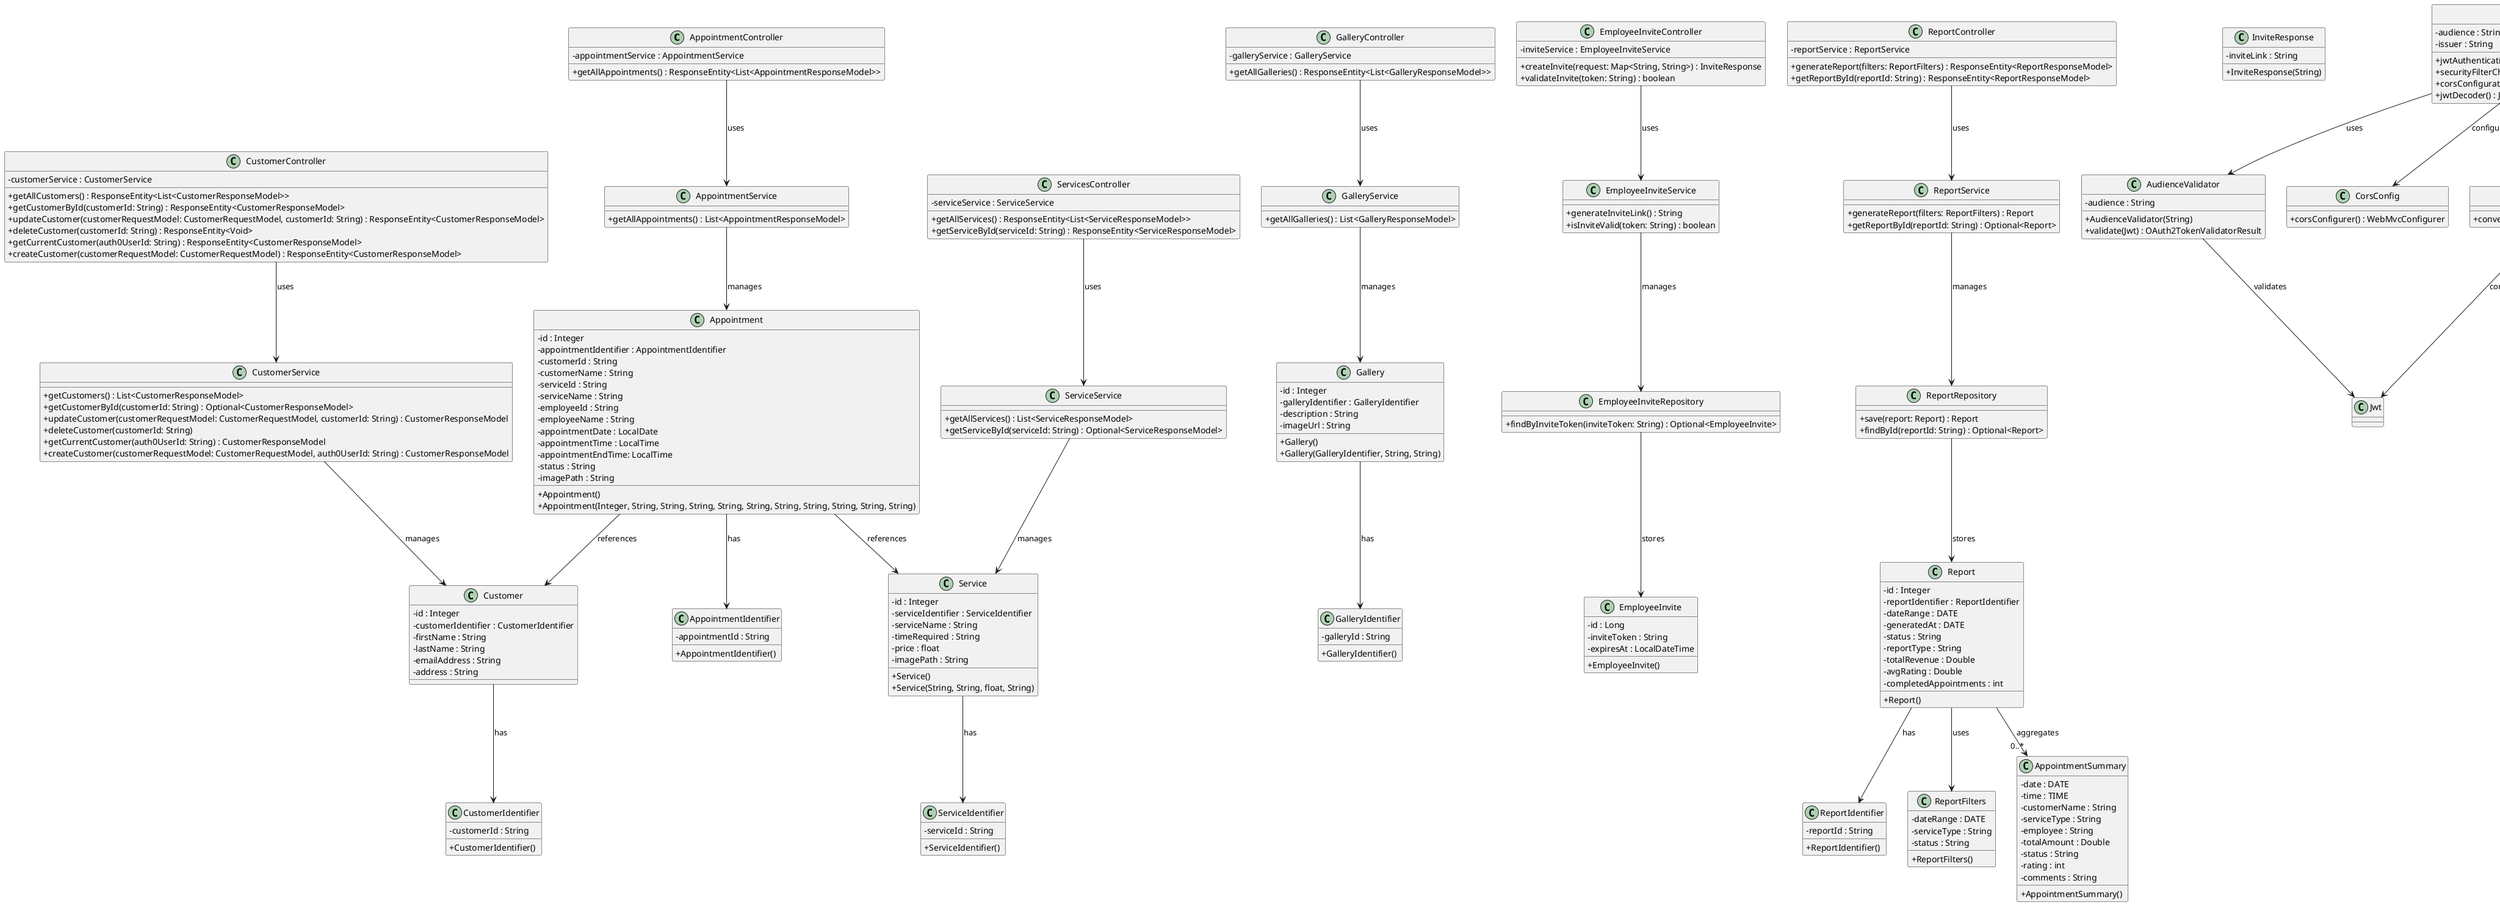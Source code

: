 @startuml
skinparam classAttributeIconSize 0

' ------------------------ CONTROLLERS ------------------------
class AppointmentController {
    - appointmentService : AppointmentService
    + getAllAppointments() : ResponseEntity<List<AppointmentResponseModel>>
}

class ServicesController {
    - serviceService : ServiceService
    + getAllServices() : ResponseEntity<List<ServiceResponseModel>>
    + getServiceById(serviceId: String) : ResponseEntity<ServiceResponseModel>
}

class GalleryController {
    - galleryService : GalleryService
    + getAllGalleries() : ResponseEntity<List<GalleryResponseModel>>
}

class CustomerController {
    - customerService : CustomerService
    + getAllCustomers() : ResponseEntity<List<CustomerResponseModel>>
    + getCustomerById(customerId: String) : ResponseEntity<CustomerResponseModel>
    + updateCustomer(customerRequestModel: CustomerRequestModel, customerId: String) : ResponseEntity<CustomerResponseModel>
    + deleteCustomer(customerId: String) : ResponseEntity<Void>
    + getCurrentCustomer(auth0UserId: String) : ResponseEntity<CustomerResponseModel>
    + createCustomer(customerRequestModel: CustomerRequestModel) : ResponseEntity<CustomerResponseModel>
}

class EmployeeInviteController {
    - inviteService : EmployeeInviteService
    + createInvite(request: Map<String, String>) : InviteResponse
    + validateInvite(token: String) : boolean
}

class ReportController {
    - reportService : ReportService
    + generateReport(filters: ReportFilters) : ResponseEntity<ReportResponseModel>
    + getReportById(reportId: String) : ResponseEntity<ReportResponseModel>
}

' ------------------------ SERVICES ------------------------
class AppointmentService {
    + getAllAppointments() : List<AppointmentResponseModel>
}

class ServiceService {
    + getAllServices() : List<ServiceResponseModel>
    + getServiceById(serviceId: String) : Optional<ServiceResponseModel>
}

class GalleryService {
    + getAllGalleries() : List<GalleryResponseModel>
}

class CustomerService {
    + getCustomers() : List<CustomerResponseModel>
    + getCustomerById(customerId: String) : Optional<CustomerResponseModel>
    + updateCustomer(customerRequestModel: CustomerRequestModel, customerId: String) : CustomerResponseModel
    + deleteCustomer(customerId: String)
    + getCurrentCustomer(auth0UserId: String) : CustomerResponseModel
    + createCustomer(customerRequestModel: CustomerRequestModel, auth0UserId: String) : CustomerResponseModel
}

class EmployeeInviteService {
    + generateInviteLink() : String
    + isInviteValid(token: String) : boolean
}

class ReportService {
    + generateReport(filters: ReportFilters) : Report
    + getReportById(reportId: String) : Optional<Report>
}

' ------------------------ DATA LAYER ------------------------
class Appointment {
    - id : Integer
    - appointmentIdentifier : AppointmentIdentifier
    - customerId : String
    - customerName : String
    - serviceId : String
    - serviceName : String
    - employeeId : String
    - employeeName : String
    - appointmentDate : LocalDate
    - appointmentTime : LocalTime
    - appointmentEndTime: LocalTime
    - status : String
    - imagePath : String
    + Appointment()
    + Appointment(Integer, String, String, String, String, String, String, String, String, String, String)
}

class AppointmentIdentifier {
    - appointmentId : String
    + AppointmentIdentifier()
}

class Service {
    - id : Integer
    - serviceIdentifier : ServiceIdentifier
    - serviceName : String
    - timeRequired : String
    - price : float
    - imagePath : String
    + Service()
    + Service(String, String, float, String)
}

class ServiceIdentifier {
    - serviceId : String
    + ServiceIdentifier()
}

class Gallery {
    - id : Integer
    - galleryIdentifier : GalleryIdentifier
    - description : String
    - imageUrl : String
    + Gallery()
    + Gallery(GalleryIdentifier, String, String)
}

class GalleryIdentifier {
    - galleryId : String
    + GalleryIdentifier()
}

class Customer {
    - id : Integer
    - customerIdentifier : CustomerIdentifier
    - firstName : String
    - lastName : String
    - emailAddress : String
    - address : String
}

class CustomerIdentifier {
    - customerId : String
    + CustomerIdentifier()
}

class EmployeeInvite {
    - id : Long
    - inviteToken : String
    - expiresAt : LocalDateTime
    + EmployeeInvite()
}

class InviteResponse {
    - inviteLink : String
    + InviteResponse(String)
}

class EmployeeInviteRepository {
    + findByInviteToken(inviteToken: String) : Optional<EmployeeInvite>
}

class Report {
    - id : Integer
    - reportIdentifier : ReportIdentifier
    - dateRange : DATE
    - generatedAt : DATE
    - status : String
    - reportType : String
    - totalRevenue : Double
    - avgRating : Double
    - completedAppointments : int
    + Report()
}

class ReportIdentifier {
    - reportId : String
    + ReportIdentifier()
}

class ReportFilters {
    - dateRange : DATE
    - serviceType : String
    - status : String
    + ReportFilters()
}

class AppointmentSummary {
    - date : DATE
    - time : TIME
    - customerName : String
    - serviceType : String
    - employee : String
    - totalAmount : Double
    - status : String
    - rating : int
    - comments : String
    + AppointmentSummary()
}

class ReportRepository {
    + save(report: Report) : Report
    + findById(reportId: String) : Optional<Report>
}

' ------------------------ AUTHENTICATION SUBDOMAIN ------------------------
class AudienceValidator {
    - audience : String
    + AudienceValidator(String)
    + validate(Jwt) : OAuth2TokenValidatorResult
}

class CorsConfig {
    + corsConfigurer() : WebMvcConfigurer
}

class CustomRoleConverter {
    + convert(Jwt) : Collection<GrantedAuthority>
}

class SecurityConfig {
    - audience : String
    - issuer : String
    + jwtAuthenticationConverter() : JwtAuthenticationConverter
    + securityFilterChain(HttpSecurity) : SecurityFilterChain
    + corsConfigurationSource() : UrlBasedCorsConfigurationSource
    + jwtDecoder() : JwtDecoder
}

' ------------------------ RELATIONSHIPS ------------------------
AppointmentController --> AppointmentService : "uses"
AppointmentService --> Appointment : "manages"
Appointment --> AppointmentIdentifier : "has"
Appointment --> Service : "references"
Appointment --> Customer : "references"

ServicesController --> ServiceService : "uses"
ServiceService --> Service : "manages"
Service --> ServiceIdentifier : "has"

GalleryController --> GalleryService : "uses"
GalleryService --> Gallery : "manages"
Gallery --> GalleryIdentifier : "has"

CustomerController --> CustomerService : "uses"
CustomerService --> Customer : "manages"
Customer --> CustomerIdentifier : "has"

EmployeeInviteController --> EmployeeInviteService : "uses"
EmployeeInviteService --> EmployeeInviteRepository : "manages"
EmployeeInviteRepository --> EmployeeInvite : "stores"

ReportController --> ReportService : "uses"
ReportService --> ReportRepository : "manages"
ReportRepository --> Report : "stores"
Report --> ReportIdentifier : "has"
Report --> ReportFilters : "uses"
Report --> "0..*" AppointmentSummary : "aggregates"

SecurityConfig --> AudienceValidator : "uses"
SecurityConfig --> CustomRoleConverter : "uses"
SecurityConfig --> CorsConfig : "configures"
AudienceValidator --> Jwt : "validates"
CustomRoleConverter --> Jwt : "converts"
SecurityConfig --> JwtDecoder : "uses"
SecurityConfig --> HttpSecurity : "configures"

@enduml